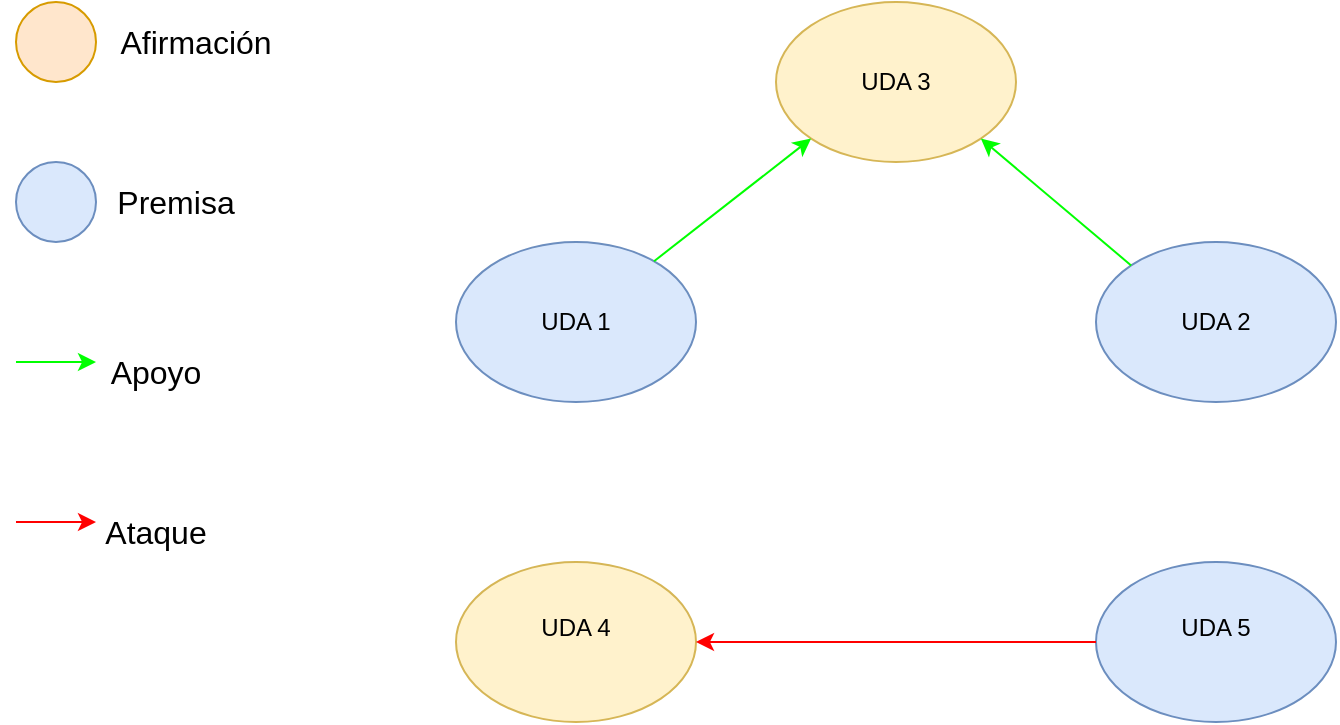 <mxfile version="20.5.1" type="device"><diagram id="OMMxdmqclBYgfHRS7dyv" name="Página-1"><mxGraphModel dx="1355" dy="793" grid="1" gridSize="10" guides="1" tooltips="1" connect="1" arrows="1" fold="1" page="1" pageScale="1" pageWidth="827" pageHeight="1169" math="0" shadow="0"><root><mxCell id="0"/><mxCell id="1" parent="0"/><mxCell id="98UOGaNZ4qKDsFSPlf_i-1" value="UDA 1" style="ellipse;whiteSpace=wrap;fillColor=#dae8fc;strokeColor=#6c8ebf;" vertex="1" parent="1"><mxGeometry x="260" y="200" width="120" height="80" as="geometry"/></mxCell><mxCell id="98UOGaNZ4qKDsFSPlf_i-2" value="UDA 2" style="ellipse;whiteSpace=wrap;fillColor=#dae8fc;strokeColor=#6c8ebf;" vertex="1" parent="1"><mxGeometry x="580" y="200" width="120" height="80" as="geometry"/></mxCell><mxCell id="98UOGaNZ4qKDsFSPlf_i-3" value="UDA 3" style="ellipse;whiteSpace=wrap;fillColor=#fff2cc;strokeColor=#d6b656;" vertex="1" parent="1"><mxGeometry x="420" y="80" width="120" height="80" as="geometry"/></mxCell><mxCell id="98UOGaNZ4qKDsFSPlf_i-4" value="UDA 5&#xA;" style="ellipse;whiteSpace=wrap;fillColor=#dae8fc;strokeColor=#6c8ebf;" vertex="1" parent="1"><mxGeometry x="580" y="360" width="120" height="80" as="geometry"/></mxCell><mxCell id="98UOGaNZ4qKDsFSPlf_i-5" value="UDA 4&#xA;" style="ellipse;whiteSpace=wrap;fillColor=#fff2cc;strokeColor=#d6b656;" vertex="1" parent="1"><mxGeometry x="260" y="360" width="120" height="80" as="geometry"/></mxCell><mxCell id="98UOGaNZ4qKDsFSPlf_i-6" value="" style="ellipse;whiteSpace=wrap;aspect=fixed;fillColor=#ffe6cc;strokeColor=#d79b00;" vertex="1" parent="1"><mxGeometry x="40" y="80" width="40" height="40" as="geometry"/></mxCell><mxCell id="98UOGaNZ4qKDsFSPlf_i-7" value="" style="ellipse;whiteSpace=wrap;aspect=fixed;fillColor=#dae8fc;strokeColor=#6c8ebf;" vertex="1" parent="1"><mxGeometry x="40" y="160" width="40" height="40" as="geometry"/></mxCell><mxCell id="98UOGaNZ4qKDsFSPlf_i-8" value="Afirmación" style="text;strokeColor=none;fillColor=none;align=center;verticalAlign=middle;whiteSpace=wrap;rounded=0;fontSize=16;" vertex="1" parent="1"><mxGeometry x="100" y="85" width="60" height="30" as="geometry"/></mxCell><mxCell id="98UOGaNZ4qKDsFSPlf_i-9" value="Premisa" style="text;strokeColor=none;fillColor=none;align=center;verticalAlign=middle;whiteSpace=wrap;rounded=0;fontSize=16;" vertex="1" parent="1"><mxGeometry x="90" y="165" width="60" height="30" as="geometry"/></mxCell><mxCell id="98UOGaNZ4qKDsFSPlf_i-10" value="" style="endArrow=classic;rounded=0;fontSize=16;exitX=0;exitY=0.5;exitDx=0;exitDy=0;entryX=1;entryY=0.5;entryDx=0;entryDy=0;strokeColor=#FF0000;" edge="1" parent="1" source="98UOGaNZ4qKDsFSPlf_i-4" target="98UOGaNZ4qKDsFSPlf_i-5"><mxGeometry width="50" height="50" relative="1" as="geometry"><mxPoint x="450" y="410" as="sourcePoint"/><mxPoint x="500" y="360" as="targetPoint"/></mxGeometry></mxCell><mxCell id="98UOGaNZ4qKDsFSPlf_i-11" value="" style="endArrow=classic;rounded=0;strokeColor=#00FF00;fontSize=16;entryX=0;entryY=1;entryDx=0;entryDy=0;" edge="1" parent="1" source="98UOGaNZ4qKDsFSPlf_i-1" target="98UOGaNZ4qKDsFSPlf_i-3"><mxGeometry width="50" height="50" relative="1" as="geometry"><mxPoint x="360" y="215" as="sourcePoint"/><mxPoint x="410" y="165" as="targetPoint"/></mxGeometry></mxCell><mxCell id="98UOGaNZ4qKDsFSPlf_i-12" value="" style="endArrow=classic;rounded=0;strokeColor=#00FF00;fontSize=16;entryX=1;entryY=1;entryDx=0;entryDy=0;exitX=0;exitY=0;exitDx=0;exitDy=0;" edge="1" parent="1" source="98UOGaNZ4qKDsFSPlf_i-2" target="98UOGaNZ4qKDsFSPlf_i-3"><mxGeometry width="50" height="50" relative="1" as="geometry"><mxPoint x="473.997" y="256.35" as="sourcePoint"/><mxPoint x="552.524" y="195.004" as="targetPoint"/></mxGeometry></mxCell><mxCell id="98UOGaNZ4qKDsFSPlf_i-13" value="" style="endArrow=classic;rounded=0;strokeColor=#00FF00;fontSize=16;" edge="1" parent="1"><mxGeometry width="50" height="50" relative="1" as="geometry"><mxPoint x="39.997" y="260.0" as="sourcePoint"/><mxPoint x="80" y="260" as="targetPoint"/></mxGeometry></mxCell><mxCell id="98UOGaNZ4qKDsFSPlf_i-14" value="" style="endArrow=classic;rounded=0;strokeColor=#FF0000;fontSize=16;" edge="1" parent="1"><mxGeometry width="50" height="50" relative="1" as="geometry"><mxPoint x="39.997" y="340.0" as="sourcePoint"/><mxPoint x="80" y="340" as="targetPoint"/><Array as="points"><mxPoint x="60" y="340"/></Array></mxGeometry></mxCell><mxCell id="98UOGaNZ4qKDsFSPlf_i-15" value="Apoyo" style="text;strokeColor=none;fillColor=none;align=center;verticalAlign=middle;whiteSpace=wrap;rounded=0;fontSize=16;" vertex="1" parent="1"><mxGeometry x="80" y="250" width="60" height="30" as="geometry"/></mxCell><mxCell id="98UOGaNZ4qKDsFSPlf_i-16" value="Ataque" style="text;strokeColor=none;fillColor=none;align=center;verticalAlign=middle;whiteSpace=wrap;rounded=0;fontSize=16;" vertex="1" parent="1"><mxGeometry x="80" y="330" width="60" height="30" as="geometry"/></mxCell></root></mxGraphModel></diagram></mxfile>